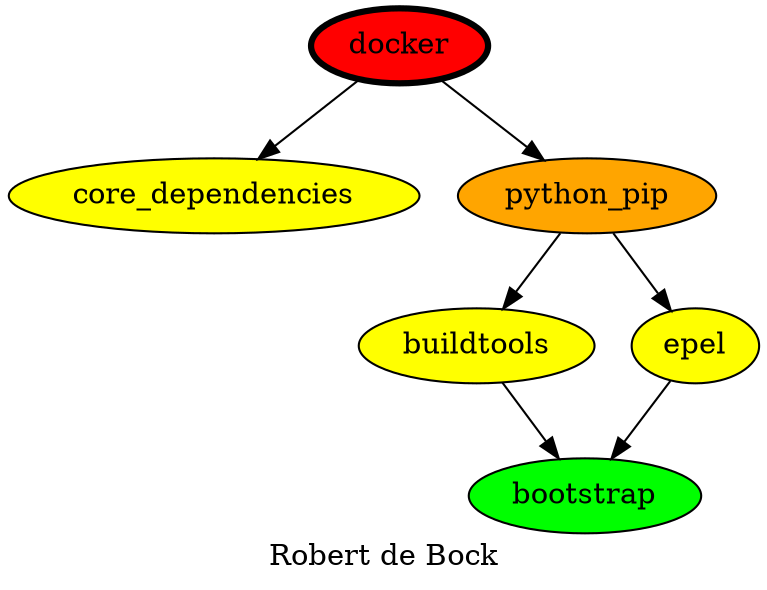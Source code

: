 digraph PhiloDilemma {
  label = "Robert de Bock" ;
  overlap=false
  {
    bootstrap [fillcolor=green style=filled]
    core_dependencies [fillcolor=yellow style=filled]
    buildtools [fillcolor=yellow style=filled]
    epel [fillcolor=yellow style=filled]
    "python_pip" [fillcolor=orange style=filled]
    docker [fillcolor=red style=filled penwidth=3]
  }
  docker -> {"python_pip" core_dependencies}
  "python_pip" -> {buildtools epel}
  {buildtools epel} -> bootstrap
}
